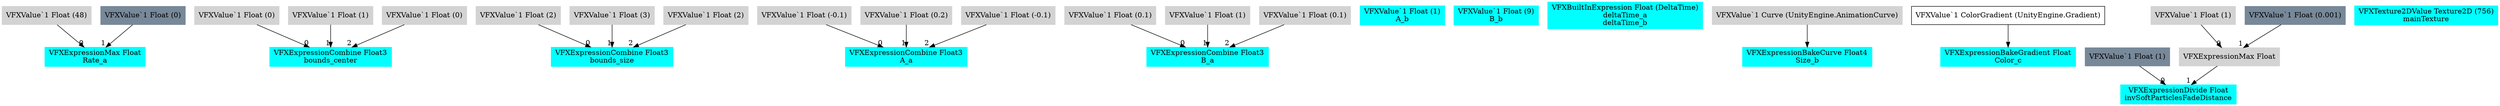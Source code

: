 digraph G {
node0 [shape="box" color="cyan" style="filled" label="VFXExpressionMax Float
Rate_a"]
node1 [shape="box" color="lightgray" style="filled" label="VFXValue`1 Float (48)"]
node2 [shape="box" color="lightslategray" style="filled" label="VFXValue`1 Float (0)"]
node3 [shape="box" color="cyan" style="filled" label="VFXExpressionCombine Float3
bounds_center"]
node4 [shape="box" color="lightgray" style="filled" label="VFXValue`1 Float (0)"]
node5 [shape="box" color="lightgray" style="filled" label="VFXValue`1 Float (1)"]
node6 [shape="box" color="lightgray" style="filled" label="VFXValue`1 Float (0)"]
node7 [shape="box" color="cyan" style="filled" label="VFXExpressionCombine Float3
bounds_size"]
node8 [shape="box" color="lightgray" style="filled" label="VFXValue`1 Float (2)"]
node9 [shape="box" color="lightgray" style="filled" label="VFXValue`1 Float (3)"]
node10 [shape="box" color="lightgray" style="filled" label="VFXValue`1 Float (2)"]
node11 [shape="box" color="cyan" style="filled" label="VFXExpressionCombine Float3
A_a"]
node12 [shape="box" color="lightgray" style="filled" label="VFXValue`1 Float (-0.1)"]
node13 [shape="box" color="lightgray" style="filled" label="VFXValue`1 Float (0.2)"]
node14 [shape="box" color="lightgray" style="filled" label="VFXValue`1 Float (-0.1)"]
node15 [shape="box" color="cyan" style="filled" label="VFXExpressionCombine Float3
B_a"]
node16 [shape="box" color="lightgray" style="filled" label="VFXValue`1 Float (0.1)"]
node17 [shape="box" color="lightgray" style="filled" label="VFXValue`1 Float (1)"]
node18 [shape="box" color="lightgray" style="filled" label="VFXValue`1 Float (0.1)"]
node19 [shape="box" color="cyan" style="filled" label="VFXValue`1 Float (1)
A_b"]
node20 [shape="box" color="cyan" style="filled" label="VFXValue`1 Float (9)
B_b"]
node21 [shape="box" color="cyan" style="filled" label="VFXBuiltInExpression Float (DeltaTime)
deltaTime_a
deltaTime_b"]
node22 [shape="box" color="cyan" style="filled" label="VFXExpressionBakeCurve Float4
Size_b"]
node23 [shape="box" color="lightgray" style="filled" label="VFXValue`1 Curve (UnityEngine.AnimationCurve)"]
node24 [shape="box" color="cyan" style="filled" label="VFXExpressionBakeGradient Float
Color_c"]
node25 [shape="box" label="VFXValue`1 ColorGradient (UnityEngine.Gradient)"]
node26 [shape="box" color="cyan" style="filled" label="VFXExpressionDivide Float
invSoftParticlesFadeDistance"]
node27 [shape="box" color="lightslategray" style="filled" label="VFXValue`1 Float (1)"]
node28 [shape="box" color="lightgray" style="filled" label="VFXExpressionMax Float"]
node29 [shape="box" color="lightgray" style="filled" label="VFXValue`1 Float (1)"]
node30 [shape="box" color="lightslategray" style="filled" label="VFXValue`1 Float (0.001)"]
node31 [shape="box" color="cyan" style="filled" label="VFXTexture2DValue Texture2D (756)
mainTexture"]
node1 -> node0 [headlabel="0"]
node2 -> node0 [headlabel="1"]
node4 -> node3 [headlabel="0"]
node5 -> node3 [headlabel="1"]
node6 -> node3 [headlabel="2"]
node8 -> node7 [headlabel="0"]
node9 -> node7 [headlabel="1"]
node10 -> node7 [headlabel="2"]
node12 -> node11 [headlabel="0"]
node13 -> node11 [headlabel="1"]
node14 -> node11 [headlabel="2"]
node16 -> node15 [headlabel="0"]
node17 -> node15 [headlabel="1"]
node18 -> node15 [headlabel="2"]
node23 -> node22 
node25 -> node24 
node27 -> node26 [headlabel="0"]
node28 -> node26 [headlabel="1"]
node29 -> node28 [headlabel="0"]
node30 -> node28 [headlabel="1"]
}
